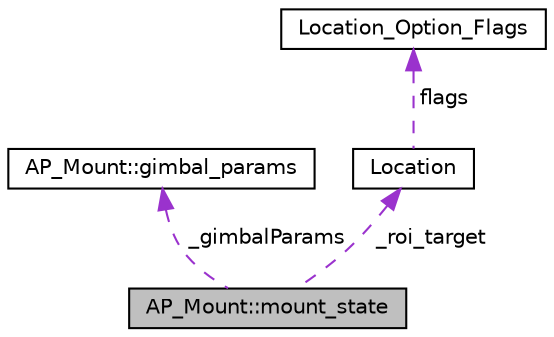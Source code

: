digraph "AP_Mount::mount_state"
{
 // INTERACTIVE_SVG=YES
  edge [fontname="Helvetica",fontsize="10",labelfontname="Helvetica",labelfontsize="10"];
  node [fontname="Helvetica",fontsize="10",shape=record];
  Node1 [label="AP_Mount::mount_state",height=0.2,width=0.4,color="black", fillcolor="grey75", style="filled" fontcolor="black"];
  Node2 -> Node1 [dir="back",color="darkorchid3",fontsize="10",style="dashed",label=" _gimbalParams" ,fontname="Helvetica"];
  Node2 [label="AP_Mount::gimbal_params",height=0.2,width=0.4,color="black", fillcolor="white", style="filled",URL="$structAP__Mount_1_1gimbal__params.html"];
  Node3 -> Node1 [dir="back",color="darkorchid3",fontsize="10",style="dashed",label=" _roi_target" ,fontname="Helvetica"];
  Node3 [label="Location",height=0.2,width=0.4,color="black", fillcolor="white", style="filled",URL="$structLocation.html"];
  Node4 -> Node3 [dir="back",color="darkorchid3",fontsize="10",style="dashed",label=" flags" ,fontname="Helvetica"];
  Node4 [label="Location_Option_Flags",height=0.2,width=0.4,color="black", fillcolor="white", style="filled",URL="$structLocation__Option__Flags.html"];
}
